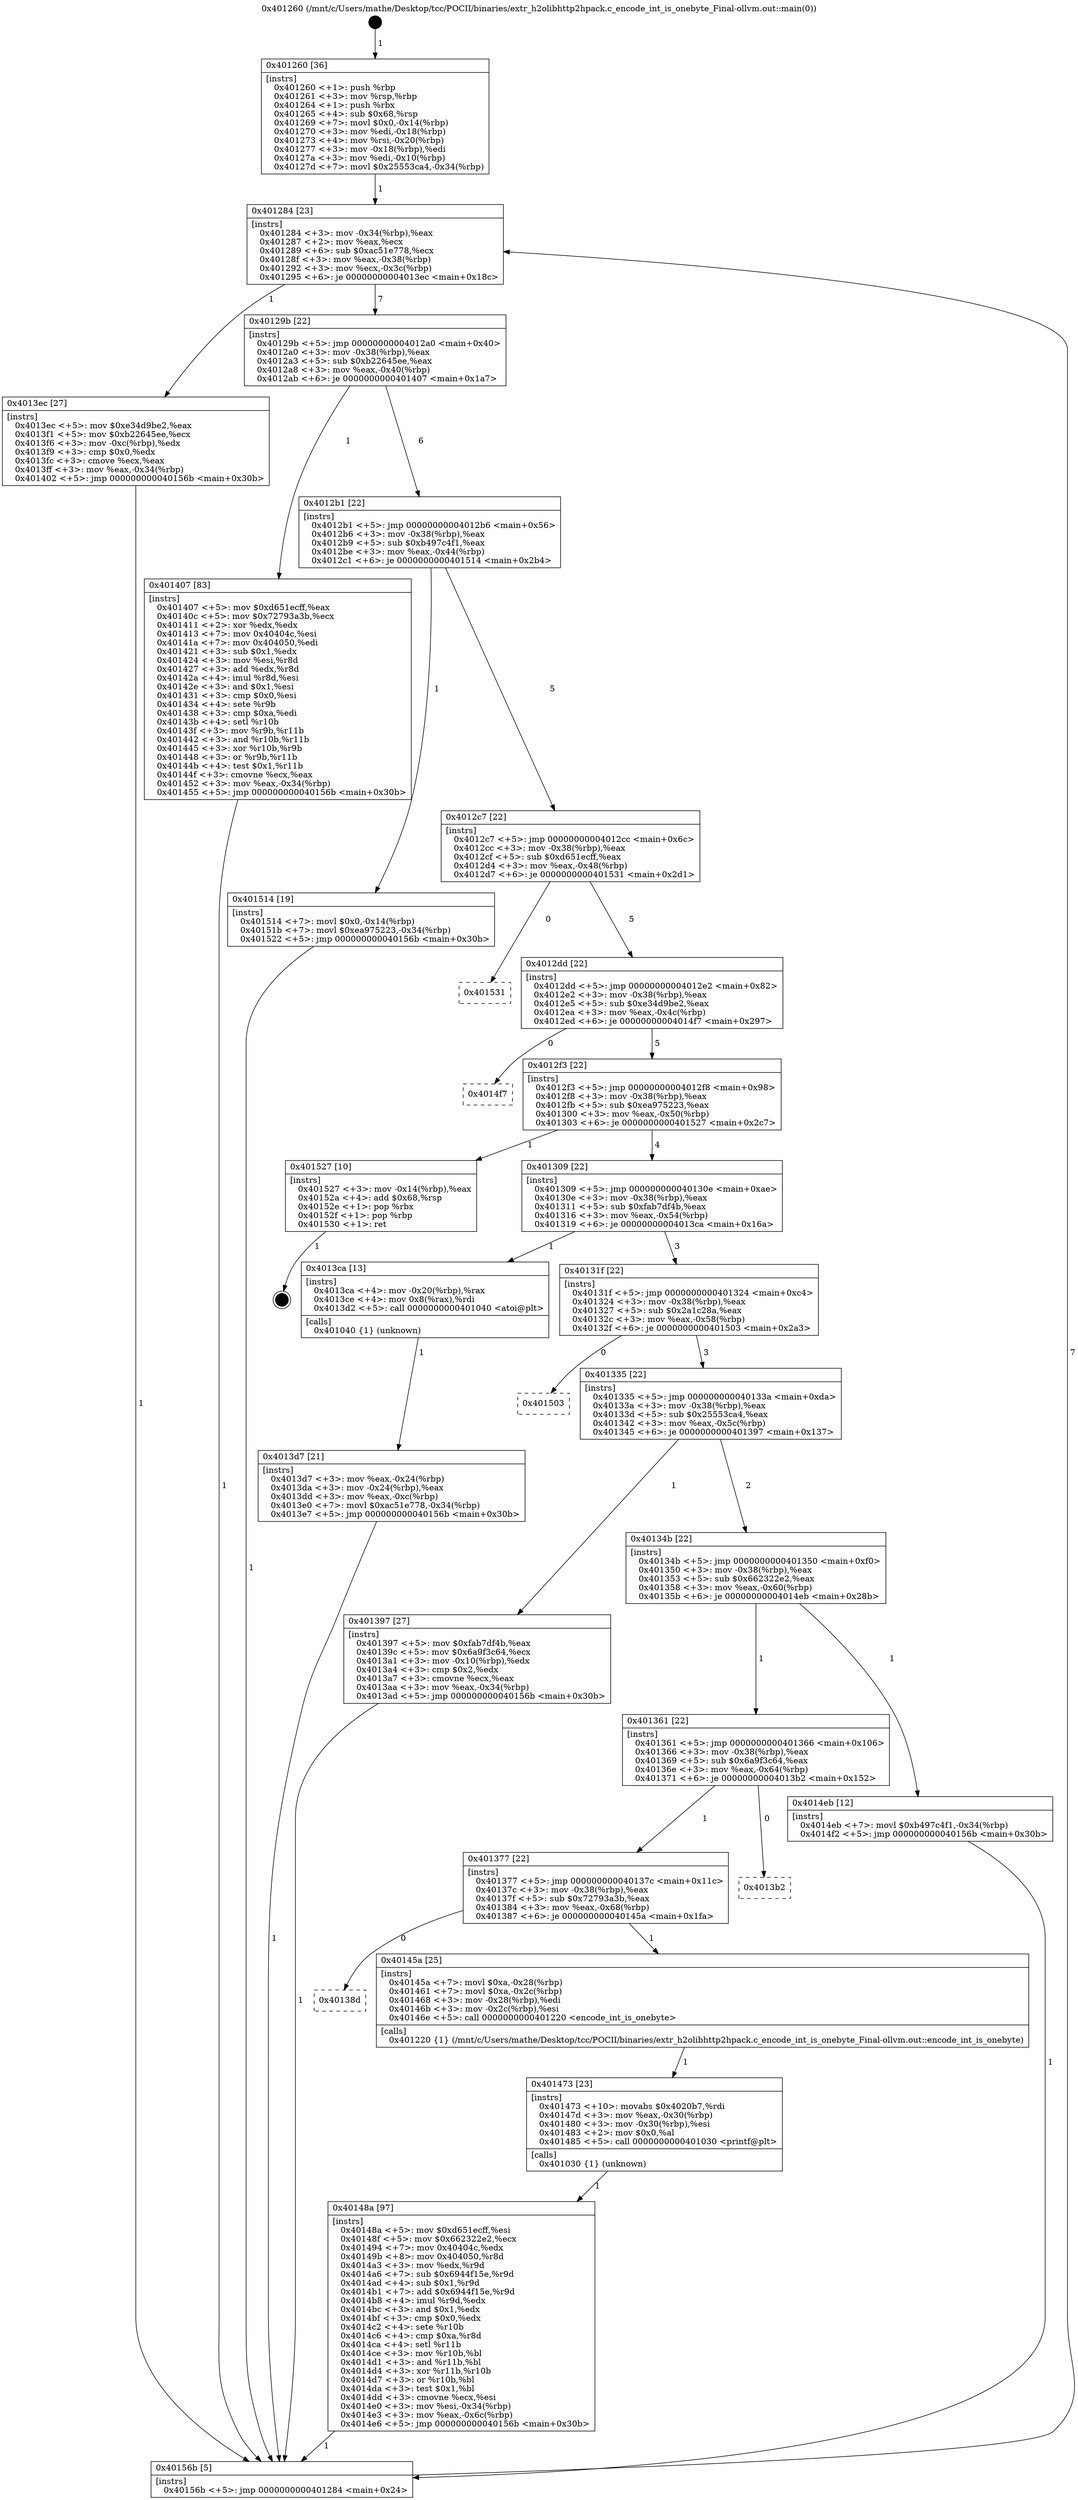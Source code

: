 digraph "0x401260" {
  label = "0x401260 (/mnt/c/Users/mathe/Desktop/tcc/POCII/binaries/extr_h2olibhttp2hpack.c_encode_int_is_onebyte_Final-ollvm.out::main(0))"
  labelloc = "t"
  node[shape=record]

  Entry [label="",width=0.3,height=0.3,shape=circle,fillcolor=black,style=filled]
  "0x401284" [label="{
     0x401284 [23]\l
     | [instrs]\l
     &nbsp;&nbsp;0x401284 \<+3\>: mov -0x34(%rbp),%eax\l
     &nbsp;&nbsp;0x401287 \<+2\>: mov %eax,%ecx\l
     &nbsp;&nbsp;0x401289 \<+6\>: sub $0xac51e778,%ecx\l
     &nbsp;&nbsp;0x40128f \<+3\>: mov %eax,-0x38(%rbp)\l
     &nbsp;&nbsp;0x401292 \<+3\>: mov %ecx,-0x3c(%rbp)\l
     &nbsp;&nbsp;0x401295 \<+6\>: je 00000000004013ec \<main+0x18c\>\l
  }"]
  "0x4013ec" [label="{
     0x4013ec [27]\l
     | [instrs]\l
     &nbsp;&nbsp;0x4013ec \<+5\>: mov $0xe34d9be2,%eax\l
     &nbsp;&nbsp;0x4013f1 \<+5\>: mov $0xb22645ee,%ecx\l
     &nbsp;&nbsp;0x4013f6 \<+3\>: mov -0xc(%rbp),%edx\l
     &nbsp;&nbsp;0x4013f9 \<+3\>: cmp $0x0,%edx\l
     &nbsp;&nbsp;0x4013fc \<+3\>: cmove %ecx,%eax\l
     &nbsp;&nbsp;0x4013ff \<+3\>: mov %eax,-0x34(%rbp)\l
     &nbsp;&nbsp;0x401402 \<+5\>: jmp 000000000040156b \<main+0x30b\>\l
  }"]
  "0x40129b" [label="{
     0x40129b [22]\l
     | [instrs]\l
     &nbsp;&nbsp;0x40129b \<+5\>: jmp 00000000004012a0 \<main+0x40\>\l
     &nbsp;&nbsp;0x4012a0 \<+3\>: mov -0x38(%rbp),%eax\l
     &nbsp;&nbsp;0x4012a3 \<+5\>: sub $0xb22645ee,%eax\l
     &nbsp;&nbsp;0x4012a8 \<+3\>: mov %eax,-0x40(%rbp)\l
     &nbsp;&nbsp;0x4012ab \<+6\>: je 0000000000401407 \<main+0x1a7\>\l
  }"]
  Exit [label="",width=0.3,height=0.3,shape=circle,fillcolor=black,style=filled,peripheries=2]
  "0x401407" [label="{
     0x401407 [83]\l
     | [instrs]\l
     &nbsp;&nbsp;0x401407 \<+5\>: mov $0xd651ecff,%eax\l
     &nbsp;&nbsp;0x40140c \<+5\>: mov $0x72793a3b,%ecx\l
     &nbsp;&nbsp;0x401411 \<+2\>: xor %edx,%edx\l
     &nbsp;&nbsp;0x401413 \<+7\>: mov 0x40404c,%esi\l
     &nbsp;&nbsp;0x40141a \<+7\>: mov 0x404050,%edi\l
     &nbsp;&nbsp;0x401421 \<+3\>: sub $0x1,%edx\l
     &nbsp;&nbsp;0x401424 \<+3\>: mov %esi,%r8d\l
     &nbsp;&nbsp;0x401427 \<+3\>: add %edx,%r8d\l
     &nbsp;&nbsp;0x40142a \<+4\>: imul %r8d,%esi\l
     &nbsp;&nbsp;0x40142e \<+3\>: and $0x1,%esi\l
     &nbsp;&nbsp;0x401431 \<+3\>: cmp $0x0,%esi\l
     &nbsp;&nbsp;0x401434 \<+4\>: sete %r9b\l
     &nbsp;&nbsp;0x401438 \<+3\>: cmp $0xa,%edi\l
     &nbsp;&nbsp;0x40143b \<+4\>: setl %r10b\l
     &nbsp;&nbsp;0x40143f \<+3\>: mov %r9b,%r11b\l
     &nbsp;&nbsp;0x401442 \<+3\>: and %r10b,%r11b\l
     &nbsp;&nbsp;0x401445 \<+3\>: xor %r10b,%r9b\l
     &nbsp;&nbsp;0x401448 \<+3\>: or %r9b,%r11b\l
     &nbsp;&nbsp;0x40144b \<+4\>: test $0x1,%r11b\l
     &nbsp;&nbsp;0x40144f \<+3\>: cmovne %ecx,%eax\l
     &nbsp;&nbsp;0x401452 \<+3\>: mov %eax,-0x34(%rbp)\l
     &nbsp;&nbsp;0x401455 \<+5\>: jmp 000000000040156b \<main+0x30b\>\l
  }"]
  "0x4012b1" [label="{
     0x4012b1 [22]\l
     | [instrs]\l
     &nbsp;&nbsp;0x4012b1 \<+5\>: jmp 00000000004012b6 \<main+0x56\>\l
     &nbsp;&nbsp;0x4012b6 \<+3\>: mov -0x38(%rbp),%eax\l
     &nbsp;&nbsp;0x4012b9 \<+5\>: sub $0xb497c4f1,%eax\l
     &nbsp;&nbsp;0x4012be \<+3\>: mov %eax,-0x44(%rbp)\l
     &nbsp;&nbsp;0x4012c1 \<+6\>: je 0000000000401514 \<main+0x2b4\>\l
  }"]
  "0x40148a" [label="{
     0x40148a [97]\l
     | [instrs]\l
     &nbsp;&nbsp;0x40148a \<+5\>: mov $0xd651ecff,%esi\l
     &nbsp;&nbsp;0x40148f \<+5\>: mov $0x662322e2,%ecx\l
     &nbsp;&nbsp;0x401494 \<+7\>: mov 0x40404c,%edx\l
     &nbsp;&nbsp;0x40149b \<+8\>: mov 0x404050,%r8d\l
     &nbsp;&nbsp;0x4014a3 \<+3\>: mov %edx,%r9d\l
     &nbsp;&nbsp;0x4014a6 \<+7\>: sub $0x6944f15e,%r9d\l
     &nbsp;&nbsp;0x4014ad \<+4\>: sub $0x1,%r9d\l
     &nbsp;&nbsp;0x4014b1 \<+7\>: add $0x6944f15e,%r9d\l
     &nbsp;&nbsp;0x4014b8 \<+4\>: imul %r9d,%edx\l
     &nbsp;&nbsp;0x4014bc \<+3\>: and $0x1,%edx\l
     &nbsp;&nbsp;0x4014bf \<+3\>: cmp $0x0,%edx\l
     &nbsp;&nbsp;0x4014c2 \<+4\>: sete %r10b\l
     &nbsp;&nbsp;0x4014c6 \<+4\>: cmp $0xa,%r8d\l
     &nbsp;&nbsp;0x4014ca \<+4\>: setl %r11b\l
     &nbsp;&nbsp;0x4014ce \<+3\>: mov %r10b,%bl\l
     &nbsp;&nbsp;0x4014d1 \<+3\>: and %r11b,%bl\l
     &nbsp;&nbsp;0x4014d4 \<+3\>: xor %r11b,%r10b\l
     &nbsp;&nbsp;0x4014d7 \<+3\>: or %r10b,%bl\l
     &nbsp;&nbsp;0x4014da \<+3\>: test $0x1,%bl\l
     &nbsp;&nbsp;0x4014dd \<+3\>: cmovne %ecx,%esi\l
     &nbsp;&nbsp;0x4014e0 \<+3\>: mov %esi,-0x34(%rbp)\l
     &nbsp;&nbsp;0x4014e3 \<+3\>: mov %eax,-0x6c(%rbp)\l
     &nbsp;&nbsp;0x4014e6 \<+5\>: jmp 000000000040156b \<main+0x30b\>\l
  }"]
  "0x401514" [label="{
     0x401514 [19]\l
     | [instrs]\l
     &nbsp;&nbsp;0x401514 \<+7\>: movl $0x0,-0x14(%rbp)\l
     &nbsp;&nbsp;0x40151b \<+7\>: movl $0xea975223,-0x34(%rbp)\l
     &nbsp;&nbsp;0x401522 \<+5\>: jmp 000000000040156b \<main+0x30b\>\l
  }"]
  "0x4012c7" [label="{
     0x4012c7 [22]\l
     | [instrs]\l
     &nbsp;&nbsp;0x4012c7 \<+5\>: jmp 00000000004012cc \<main+0x6c\>\l
     &nbsp;&nbsp;0x4012cc \<+3\>: mov -0x38(%rbp),%eax\l
     &nbsp;&nbsp;0x4012cf \<+5\>: sub $0xd651ecff,%eax\l
     &nbsp;&nbsp;0x4012d4 \<+3\>: mov %eax,-0x48(%rbp)\l
     &nbsp;&nbsp;0x4012d7 \<+6\>: je 0000000000401531 \<main+0x2d1\>\l
  }"]
  "0x401473" [label="{
     0x401473 [23]\l
     | [instrs]\l
     &nbsp;&nbsp;0x401473 \<+10\>: movabs $0x4020b7,%rdi\l
     &nbsp;&nbsp;0x40147d \<+3\>: mov %eax,-0x30(%rbp)\l
     &nbsp;&nbsp;0x401480 \<+3\>: mov -0x30(%rbp),%esi\l
     &nbsp;&nbsp;0x401483 \<+2\>: mov $0x0,%al\l
     &nbsp;&nbsp;0x401485 \<+5\>: call 0000000000401030 \<printf@plt\>\l
     | [calls]\l
     &nbsp;&nbsp;0x401030 \{1\} (unknown)\l
  }"]
  "0x401531" [label="{
     0x401531\l
  }", style=dashed]
  "0x4012dd" [label="{
     0x4012dd [22]\l
     | [instrs]\l
     &nbsp;&nbsp;0x4012dd \<+5\>: jmp 00000000004012e2 \<main+0x82\>\l
     &nbsp;&nbsp;0x4012e2 \<+3\>: mov -0x38(%rbp),%eax\l
     &nbsp;&nbsp;0x4012e5 \<+5\>: sub $0xe34d9be2,%eax\l
     &nbsp;&nbsp;0x4012ea \<+3\>: mov %eax,-0x4c(%rbp)\l
     &nbsp;&nbsp;0x4012ed \<+6\>: je 00000000004014f7 \<main+0x297\>\l
  }"]
  "0x40138d" [label="{
     0x40138d\l
  }", style=dashed]
  "0x4014f7" [label="{
     0x4014f7\l
  }", style=dashed]
  "0x4012f3" [label="{
     0x4012f3 [22]\l
     | [instrs]\l
     &nbsp;&nbsp;0x4012f3 \<+5\>: jmp 00000000004012f8 \<main+0x98\>\l
     &nbsp;&nbsp;0x4012f8 \<+3\>: mov -0x38(%rbp),%eax\l
     &nbsp;&nbsp;0x4012fb \<+5\>: sub $0xea975223,%eax\l
     &nbsp;&nbsp;0x401300 \<+3\>: mov %eax,-0x50(%rbp)\l
     &nbsp;&nbsp;0x401303 \<+6\>: je 0000000000401527 \<main+0x2c7\>\l
  }"]
  "0x40145a" [label="{
     0x40145a [25]\l
     | [instrs]\l
     &nbsp;&nbsp;0x40145a \<+7\>: movl $0xa,-0x28(%rbp)\l
     &nbsp;&nbsp;0x401461 \<+7\>: movl $0xa,-0x2c(%rbp)\l
     &nbsp;&nbsp;0x401468 \<+3\>: mov -0x28(%rbp),%edi\l
     &nbsp;&nbsp;0x40146b \<+3\>: mov -0x2c(%rbp),%esi\l
     &nbsp;&nbsp;0x40146e \<+5\>: call 0000000000401220 \<encode_int_is_onebyte\>\l
     | [calls]\l
     &nbsp;&nbsp;0x401220 \{1\} (/mnt/c/Users/mathe/Desktop/tcc/POCII/binaries/extr_h2olibhttp2hpack.c_encode_int_is_onebyte_Final-ollvm.out::encode_int_is_onebyte)\l
  }"]
  "0x401527" [label="{
     0x401527 [10]\l
     | [instrs]\l
     &nbsp;&nbsp;0x401527 \<+3\>: mov -0x14(%rbp),%eax\l
     &nbsp;&nbsp;0x40152a \<+4\>: add $0x68,%rsp\l
     &nbsp;&nbsp;0x40152e \<+1\>: pop %rbx\l
     &nbsp;&nbsp;0x40152f \<+1\>: pop %rbp\l
     &nbsp;&nbsp;0x401530 \<+1\>: ret\l
  }"]
  "0x401309" [label="{
     0x401309 [22]\l
     | [instrs]\l
     &nbsp;&nbsp;0x401309 \<+5\>: jmp 000000000040130e \<main+0xae\>\l
     &nbsp;&nbsp;0x40130e \<+3\>: mov -0x38(%rbp),%eax\l
     &nbsp;&nbsp;0x401311 \<+5\>: sub $0xfab7df4b,%eax\l
     &nbsp;&nbsp;0x401316 \<+3\>: mov %eax,-0x54(%rbp)\l
     &nbsp;&nbsp;0x401319 \<+6\>: je 00000000004013ca \<main+0x16a\>\l
  }"]
  "0x401377" [label="{
     0x401377 [22]\l
     | [instrs]\l
     &nbsp;&nbsp;0x401377 \<+5\>: jmp 000000000040137c \<main+0x11c\>\l
     &nbsp;&nbsp;0x40137c \<+3\>: mov -0x38(%rbp),%eax\l
     &nbsp;&nbsp;0x40137f \<+5\>: sub $0x72793a3b,%eax\l
     &nbsp;&nbsp;0x401384 \<+3\>: mov %eax,-0x68(%rbp)\l
     &nbsp;&nbsp;0x401387 \<+6\>: je 000000000040145a \<main+0x1fa\>\l
  }"]
  "0x4013ca" [label="{
     0x4013ca [13]\l
     | [instrs]\l
     &nbsp;&nbsp;0x4013ca \<+4\>: mov -0x20(%rbp),%rax\l
     &nbsp;&nbsp;0x4013ce \<+4\>: mov 0x8(%rax),%rdi\l
     &nbsp;&nbsp;0x4013d2 \<+5\>: call 0000000000401040 \<atoi@plt\>\l
     | [calls]\l
     &nbsp;&nbsp;0x401040 \{1\} (unknown)\l
  }"]
  "0x40131f" [label="{
     0x40131f [22]\l
     | [instrs]\l
     &nbsp;&nbsp;0x40131f \<+5\>: jmp 0000000000401324 \<main+0xc4\>\l
     &nbsp;&nbsp;0x401324 \<+3\>: mov -0x38(%rbp),%eax\l
     &nbsp;&nbsp;0x401327 \<+5\>: sub $0x2a1c28a,%eax\l
     &nbsp;&nbsp;0x40132c \<+3\>: mov %eax,-0x58(%rbp)\l
     &nbsp;&nbsp;0x40132f \<+6\>: je 0000000000401503 \<main+0x2a3\>\l
  }"]
  "0x4013b2" [label="{
     0x4013b2\l
  }", style=dashed]
  "0x401503" [label="{
     0x401503\l
  }", style=dashed]
  "0x401335" [label="{
     0x401335 [22]\l
     | [instrs]\l
     &nbsp;&nbsp;0x401335 \<+5\>: jmp 000000000040133a \<main+0xda\>\l
     &nbsp;&nbsp;0x40133a \<+3\>: mov -0x38(%rbp),%eax\l
     &nbsp;&nbsp;0x40133d \<+5\>: sub $0x25553ca4,%eax\l
     &nbsp;&nbsp;0x401342 \<+3\>: mov %eax,-0x5c(%rbp)\l
     &nbsp;&nbsp;0x401345 \<+6\>: je 0000000000401397 \<main+0x137\>\l
  }"]
  "0x401361" [label="{
     0x401361 [22]\l
     | [instrs]\l
     &nbsp;&nbsp;0x401361 \<+5\>: jmp 0000000000401366 \<main+0x106\>\l
     &nbsp;&nbsp;0x401366 \<+3\>: mov -0x38(%rbp),%eax\l
     &nbsp;&nbsp;0x401369 \<+5\>: sub $0x6a9f3c64,%eax\l
     &nbsp;&nbsp;0x40136e \<+3\>: mov %eax,-0x64(%rbp)\l
     &nbsp;&nbsp;0x401371 \<+6\>: je 00000000004013b2 \<main+0x152\>\l
  }"]
  "0x401397" [label="{
     0x401397 [27]\l
     | [instrs]\l
     &nbsp;&nbsp;0x401397 \<+5\>: mov $0xfab7df4b,%eax\l
     &nbsp;&nbsp;0x40139c \<+5\>: mov $0x6a9f3c64,%ecx\l
     &nbsp;&nbsp;0x4013a1 \<+3\>: mov -0x10(%rbp),%edx\l
     &nbsp;&nbsp;0x4013a4 \<+3\>: cmp $0x2,%edx\l
     &nbsp;&nbsp;0x4013a7 \<+3\>: cmovne %ecx,%eax\l
     &nbsp;&nbsp;0x4013aa \<+3\>: mov %eax,-0x34(%rbp)\l
     &nbsp;&nbsp;0x4013ad \<+5\>: jmp 000000000040156b \<main+0x30b\>\l
  }"]
  "0x40134b" [label="{
     0x40134b [22]\l
     | [instrs]\l
     &nbsp;&nbsp;0x40134b \<+5\>: jmp 0000000000401350 \<main+0xf0\>\l
     &nbsp;&nbsp;0x401350 \<+3\>: mov -0x38(%rbp),%eax\l
     &nbsp;&nbsp;0x401353 \<+5\>: sub $0x662322e2,%eax\l
     &nbsp;&nbsp;0x401358 \<+3\>: mov %eax,-0x60(%rbp)\l
     &nbsp;&nbsp;0x40135b \<+6\>: je 00000000004014eb \<main+0x28b\>\l
  }"]
  "0x40156b" [label="{
     0x40156b [5]\l
     | [instrs]\l
     &nbsp;&nbsp;0x40156b \<+5\>: jmp 0000000000401284 \<main+0x24\>\l
  }"]
  "0x401260" [label="{
     0x401260 [36]\l
     | [instrs]\l
     &nbsp;&nbsp;0x401260 \<+1\>: push %rbp\l
     &nbsp;&nbsp;0x401261 \<+3\>: mov %rsp,%rbp\l
     &nbsp;&nbsp;0x401264 \<+1\>: push %rbx\l
     &nbsp;&nbsp;0x401265 \<+4\>: sub $0x68,%rsp\l
     &nbsp;&nbsp;0x401269 \<+7\>: movl $0x0,-0x14(%rbp)\l
     &nbsp;&nbsp;0x401270 \<+3\>: mov %edi,-0x18(%rbp)\l
     &nbsp;&nbsp;0x401273 \<+4\>: mov %rsi,-0x20(%rbp)\l
     &nbsp;&nbsp;0x401277 \<+3\>: mov -0x18(%rbp),%edi\l
     &nbsp;&nbsp;0x40127a \<+3\>: mov %edi,-0x10(%rbp)\l
     &nbsp;&nbsp;0x40127d \<+7\>: movl $0x25553ca4,-0x34(%rbp)\l
  }"]
  "0x4013d7" [label="{
     0x4013d7 [21]\l
     | [instrs]\l
     &nbsp;&nbsp;0x4013d7 \<+3\>: mov %eax,-0x24(%rbp)\l
     &nbsp;&nbsp;0x4013da \<+3\>: mov -0x24(%rbp),%eax\l
     &nbsp;&nbsp;0x4013dd \<+3\>: mov %eax,-0xc(%rbp)\l
     &nbsp;&nbsp;0x4013e0 \<+7\>: movl $0xac51e778,-0x34(%rbp)\l
     &nbsp;&nbsp;0x4013e7 \<+5\>: jmp 000000000040156b \<main+0x30b\>\l
  }"]
  "0x4014eb" [label="{
     0x4014eb [12]\l
     | [instrs]\l
     &nbsp;&nbsp;0x4014eb \<+7\>: movl $0xb497c4f1,-0x34(%rbp)\l
     &nbsp;&nbsp;0x4014f2 \<+5\>: jmp 000000000040156b \<main+0x30b\>\l
  }"]
  Entry -> "0x401260" [label=" 1"]
  "0x401284" -> "0x4013ec" [label=" 1"]
  "0x401284" -> "0x40129b" [label=" 7"]
  "0x401527" -> Exit [label=" 1"]
  "0x40129b" -> "0x401407" [label=" 1"]
  "0x40129b" -> "0x4012b1" [label=" 6"]
  "0x401514" -> "0x40156b" [label=" 1"]
  "0x4012b1" -> "0x401514" [label=" 1"]
  "0x4012b1" -> "0x4012c7" [label=" 5"]
  "0x4014eb" -> "0x40156b" [label=" 1"]
  "0x4012c7" -> "0x401531" [label=" 0"]
  "0x4012c7" -> "0x4012dd" [label=" 5"]
  "0x40148a" -> "0x40156b" [label=" 1"]
  "0x4012dd" -> "0x4014f7" [label=" 0"]
  "0x4012dd" -> "0x4012f3" [label=" 5"]
  "0x401473" -> "0x40148a" [label=" 1"]
  "0x4012f3" -> "0x401527" [label=" 1"]
  "0x4012f3" -> "0x401309" [label=" 4"]
  "0x40145a" -> "0x401473" [label=" 1"]
  "0x401309" -> "0x4013ca" [label=" 1"]
  "0x401309" -> "0x40131f" [label=" 3"]
  "0x401377" -> "0x40145a" [label=" 1"]
  "0x40131f" -> "0x401503" [label=" 0"]
  "0x40131f" -> "0x401335" [label=" 3"]
  "0x401377" -> "0x40138d" [label=" 0"]
  "0x401335" -> "0x401397" [label=" 1"]
  "0x401335" -> "0x40134b" [label=" 2"]
  "0x401397" -> "0x40156b" [label=" 1"]
  "0x401260" -> "0x401284" [label=" 1"]
  "0x40156b" -> "0x401284" [label=" 7"]
  "0x4013ca" -> "0x4013d7" [label=" 1"]
  "0x4013d7" -> "0x40156b" [label=" 1"]
  "0x4013ec" -> "0x40156b" [label=" 1"]
  "0x401407" -> "0x40156b" [label=" 1"]
  "0x401361" -> "0x4013b2" [label=" 0"]
  "0x40134b" -> "0x4014eb" [label=" 1"]
  "0x40134b" -> "0x401361" [label=" 1"]
  "0x401361" -> "0x401377" [label=" 1"]
}
